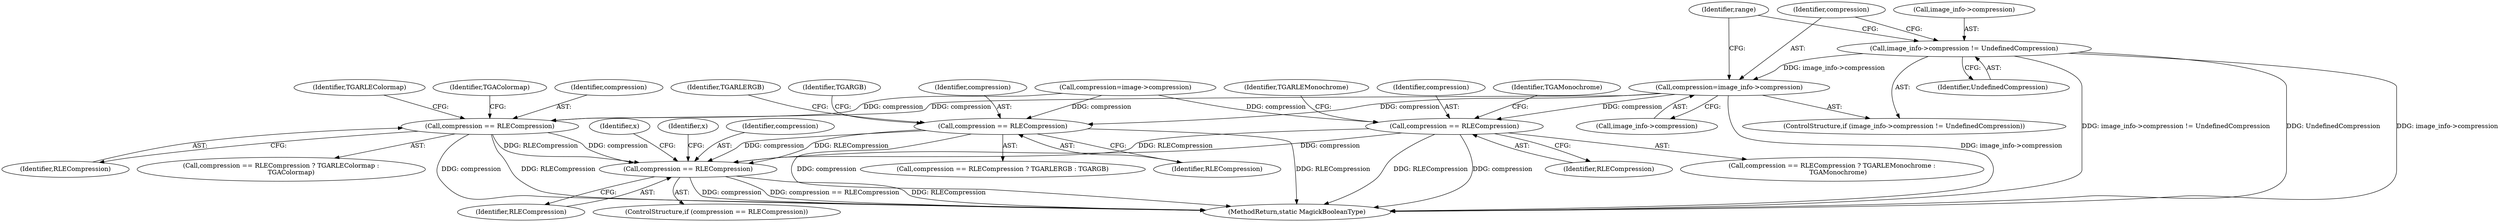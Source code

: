 digraph "0_ImageMagick_65f75a32a93ae4044c528a987a68366ecd4b46b9@pointer" {
"1000213" [label="(Call,image_info->compression != UndefinedCompression)"];
"1000218" [label="(Call,compression=image_info->compression)"];
"1000349" [label="(Call,compression == RLECompression)"];
"1000862" [label="(Call,compression == RLECompression)"];
"1000373" [label="(Call,compression == RLECompression)"];
"1000432" [label="(Call,compression == RLECompression)"];
"1000434" [label="(Identifier,RLECompression)"];
"1000220" [label="(Call,image_info->compression)"];
"1000372" [label="(Call,compression == RLECompression ? TGARLERGB : TGARGB)"];
"1000217" [label="(Identifier,UndefinedCompression)"];
"1000351" [label="(Identifier,RLECompression)"];
"1000867" [label="(Identifier,x)"];
"1000373" [label="(Call,compression == RLECompression)"];
"1000224" [label="(Identifier,range)"];
"1000432" [label="(Call,compression == RLECompression)"];
"1000218" [label="(Call,compression=image_info->compression)"];
"1001173" [label="(MethodReturn,static MagickBooleanType)"];
"1000433" [label="(Identifier,compression)"];
"1000353" [label="(Identifier,TGAMonochrome)"];
"1000377" [label="(Identifier,TGARGB)"];
"1000213" [label="(Call,image_info->compression != UndefinedCompression)"];
"1000219" [label="(Identifier,compression)"];
"1000348" [label="(Call,compression == RLECompression ? TGARLEMonochrome :\n      TGAMonochrome)"];
"1000435" [label="(Identifier,TGARLEColormap)"];
"1000374" [label="(Identifier,compression)"];
"1001119" [label="(Identifier,x)"];
"1000864" [label="(Identifier,RLECompression)"];
"1000352" [label="(Identifier,TGARLEMonochrome)"];
"1000436" [label="(Identifier,TGAColormap)"];
"1000861" [label="(ControlStructure,if (compression == RLECompression))"];
"1000212" [label="(ControlStructure,if (image_info->compression != UndefinedCompression))"];
"1000207" [label="(Call,compression=image->compression)"];
"1000863" [label="(Identifier,compression)"];
"1000431" [label="(Call,compression == RLECompression ? TGARLEColormap :\n          TGAColormap)"];
"1000350" [label="(Identifier,compression)"];
"1000375" [label="(Identifier,RLECompression)"];
"1000376" [label="(Identifier,TGARLERGB)"];
"1000349" [label="(Call,compression == RLECompression)"];
"1000214" [label="(Call,image_info->compression)"];
"1000862" [label="(Call,compression == RLECompression)"];
"1000213" -> "1000212"  [label="AST: "];
"1000213" -> "1000217"  [label="CFG: "];
"1000214" -> "1000213"  [label="AST: "];
"1000217" -> "1000213"  [label="AST: "];
"1000219" -> "1000213"  [label="CFG: "];
"1000224" -> "1000213"  [label="CFG: "];
"1000213" -> "1001173"  [label="DDG: UndefinedCompression"];
"1000213" -> "1001173"  [label="DDG: image_info->compression"];
"1000213" -> "1001173"  [label="DDG: image_info->compression != UndefinedCompression"];
"1000213" -> "1000218"  [label="DDG: image_info->compression"];
"1000218" -> "1000212"  [label="AST: "];
"1000218" -> "1000220"  [label="CFG: "];
"1000219" -> "1000218"  [label="AST: "];
"1000220" -> "1000218"  [label="AST: "];
"1000224" -> "1000218"  [label="CFG: "];
"1000218" -> "1001173"  [label="DDG: image_info->compression"];
"1000218" -> "1000349"  [label="DDG: compression"];
"1000218" -> "1000373"  [label="DDG: compression"];
"1000218" -> "1000432"  [label="DDG: compression"];
"1000349" -> "1000348"  [label="AST: "];
"1000349" -> "1000351"  [label="CFG: "];
"1000350" -> "1000349"  [label="AST: "];
"1000351" -> "1000349"  [label="AST: "];
"1000352" -> "1000349"  [label="CFG: "];
"1000353" -> "1000349"  [label="CFG: "];
"1000349" -> "1001173"  [label="DDG: RLECompression"];
"1000349" -> "1001173"  [label="DDG: compression"];
"1000207" -> "1000349"  [label="DDG: compression"];
"1000349" -> "1000862"  [label="DDG: compression"];
"1000349" -> "1000862"  [label="DDG: RLECompression"];
"1000862" -> "1000861"  [label="AST: "];
"1000862" -> "1000864"  [label="CFG: "];
"1000863" -> "1000862"  [label="AST: "];
"1000864" -> "1000862"  [label="AST: "];
"1000867" -> "1000862"  [label="CFG: "];
"1001119" -> "1000862"  [label="CFG: "];
"1000862" -> "1001173"  [label="DDG: RLECompression"];
"1000862" -> "1001173"  [label="DDG: compression"];
"1000862" -> "1001173"  [label="DDG: compression == RLECompression"];
"1000373" -> "1000862"  [label="DDG: compression"];
"1000373" -> "1000862"  [label="DDG: RLECompression"];
"1000432" -> "1000862"  [label="DDG: compression"];
"1000432" -> "1000862"  [label="DDG: RLECompression"];
"1000373" -> "1000372"  [label="AST: "];
"1000373" -> "1000375"  [label="CFG: "];
"1000374" -> "1000373"  [label="AST: "];
"1000375" -> "1000373"  [label="AST: "];
"1000376" -> "1000373"  [label="CFG: "];
"1000377" -> "1000373"  [label="CFG: "];
"1000373" -> "1001173"  [label="DDG: RLECompression"];
"1000373" -> "1001173"  [label="DDG: compression"];
"1000207" -> "1000373"  [label="DDG: compression"];
"1000432" -> "1000431"  [label="AST: "];
"1000432" -> "1000434"  [label="CFG: "];
"1000433" -> "1000432"  [label="AST: "];
"1000434" -> "1000432"  [label="AST: "];
"1000435" -> "1000432"  [label="CFG: "];
"1000436" -> "1000432"  [label="CFG: "];
"1000432" -> "1001173"  [label="DDG: RLECompression"];
"1000432" -> "1001173"  [label="DDG: compression"];
"1000207" -> "1000432"  [label="DDG: compression"];
}
